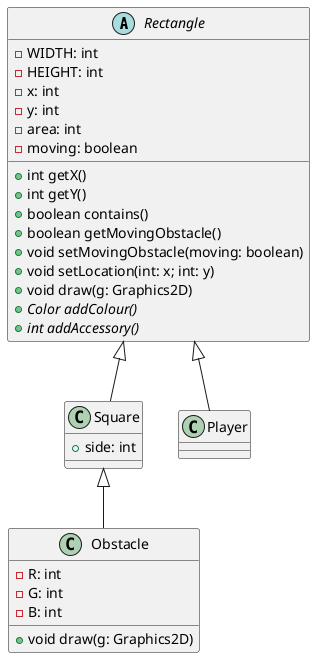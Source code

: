 @startuml
'https://plantuml.com/class-diagram




abstract class Rectangle {
    -WIDTH: int
    -HEIGHT: int
    -x: int
    -y: int
    -area: int
    -moving: boolean

    +int getX()
    +int getY()
    +boolean contains()
    +boolean getMovingObstacle()
    +void setMovingObstacle(moving: boolean)
    +void setLocation(int: x; int: y)
    +void draw(g: Graphics2D)
    +Color {abstract} addColour()
    +int {abstract} addAccessory()

}
class Square {
    +side: int

}

class Player {


}

class Obstacle {
   -R: int
   -G: int
   -B: int

   +void draw(g: Graphics2D)
}


Rectangle <|-- Square
Square <|-- Obstacle
Rectangle <|-- Player




@enduml
